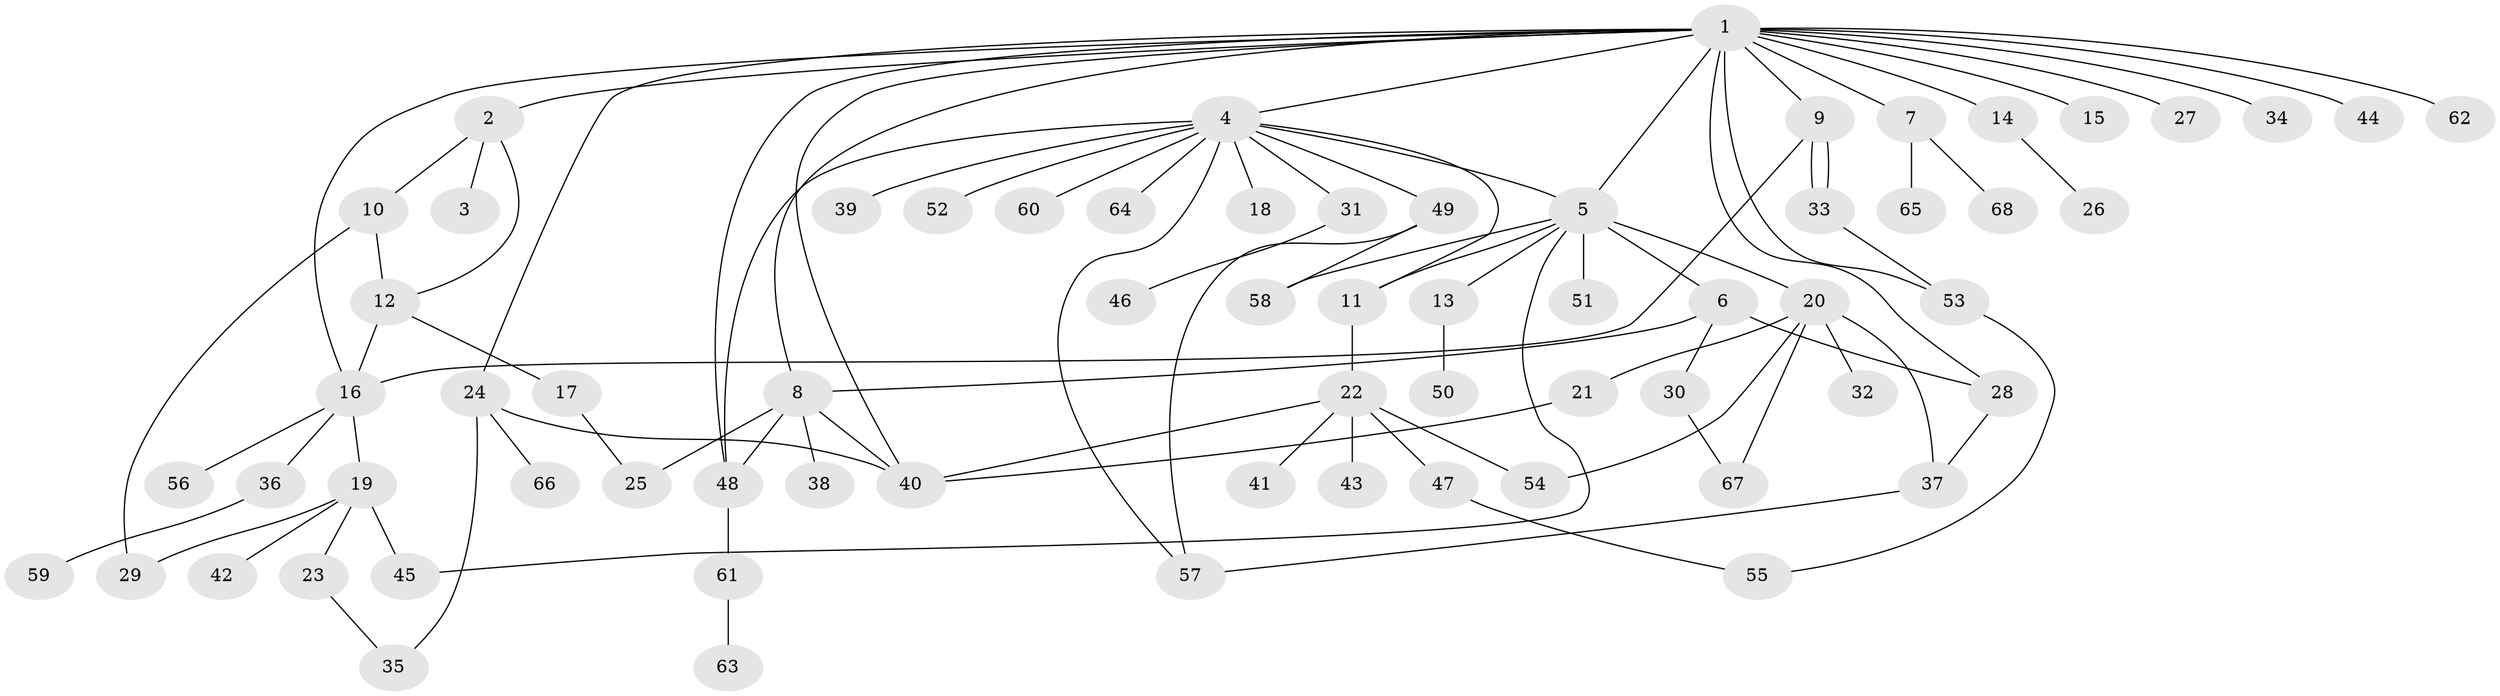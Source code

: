 // Generated by graph-tools (version 1.1) at 2025/01/03/09/25 03:01:54]
// undirected, 68 vertices, 93 edges
graph export_dot {
graph [start="1"]
  node [color=gray90,style=filled];
  1;
  2;
  3;
  4;
  5;
  6;
  7;
  8;
  9;
  10;
  11;
  12;
  13;
  14;
  15;
  16;
  17;
  18;
  19;
  20;
  21;
  22;
  23;
  24;
  25;
  26;
  27;
  28;
  29;
  30;
  31;
  32;
  33;
  34;
  35;
  36;
  37;
  38;
  39;
  40;
  41;
  42;
  43;
  44;
  45;
  46;
  47;
  48;
  49;
  50;
  51;
  52;
  53;
  54;
  55;
  56;
  57;
  58;
  59;
  60;
  61;
  62;
  63;
  64;
  65;
  66;
  67;
  68;
  1 -- 2;
  1 -- 4;
  1 -- 5;
  1 -- 7;
  1 -- 8;
  1 -- 9;
  1 -- 14;
  1 -- 15;
  1 -- 16;
  1 -- 24;
  1 -- 27;
  1 -- 28;
  1 -- 34;
  1 -- 40;
  1 -- 44;
  1 -- 48;
  1 -- 53;
  1 -- 62;
  2 -- 3;
  2 -- 10;
  2 -- 12;
  4 -- 5;
  4 -- 11;
  4 -- 18;
  4 -- 31;
  4 -- 39;
  4 -- 48;
  4 -- 49;
  4 -- 52;
  4 -- 57;
  4 -- 60;
  4 -- 64;
  5 -- 6;
  5 -- 11;
  5 -- 13;
  5 -- 20;
  5 -- 45;
  5 -- 51;
  5 -- 58;
  6 -- 8;
  6 -- 28;
  6 -- 30;
  7 -- 65;
  7 -- 68;
  8 -- 25;
  8 -- 38;
  8 -- 40;
  8 -- 48;
  9 -- 16;
  9 -- 33;
  9 -- 33;
  10 -- 12;
  10 -- 29;
  11 -- 22;
  12 -- 16;
  12 -- 17;
  13 -- 50;
  14 -- 26;
  16 -- 19;
  16 -- 36;
  16 -- 56;
  17 -- 25;
  19 -- 23;
  19 -- 29;
  19 -- 42;
  19 -- 45;
  20 -- 21;
  20 -- 32;
  20 -- 37;
  20 -- 54;
  20 -- 67;
  21 -- 40;
  22 -- 40;
  22 -- 41;
  22 -- 43;
  22 -- 47;
  22 -- 54;
  23 -- 35;
  24 -- 35;
  24 -- 40;
  24 -- 66;
  28 -- 37;
  30 -- 67;
  31 -- 46;
  33 -- 53;
  36 -- 59;
  37 -- 57;
  47 -- 55;
  48 -- 61;
  49 -- 57;
  49 -- 58;
  53 -- 55;
  61 -- 63;
}
